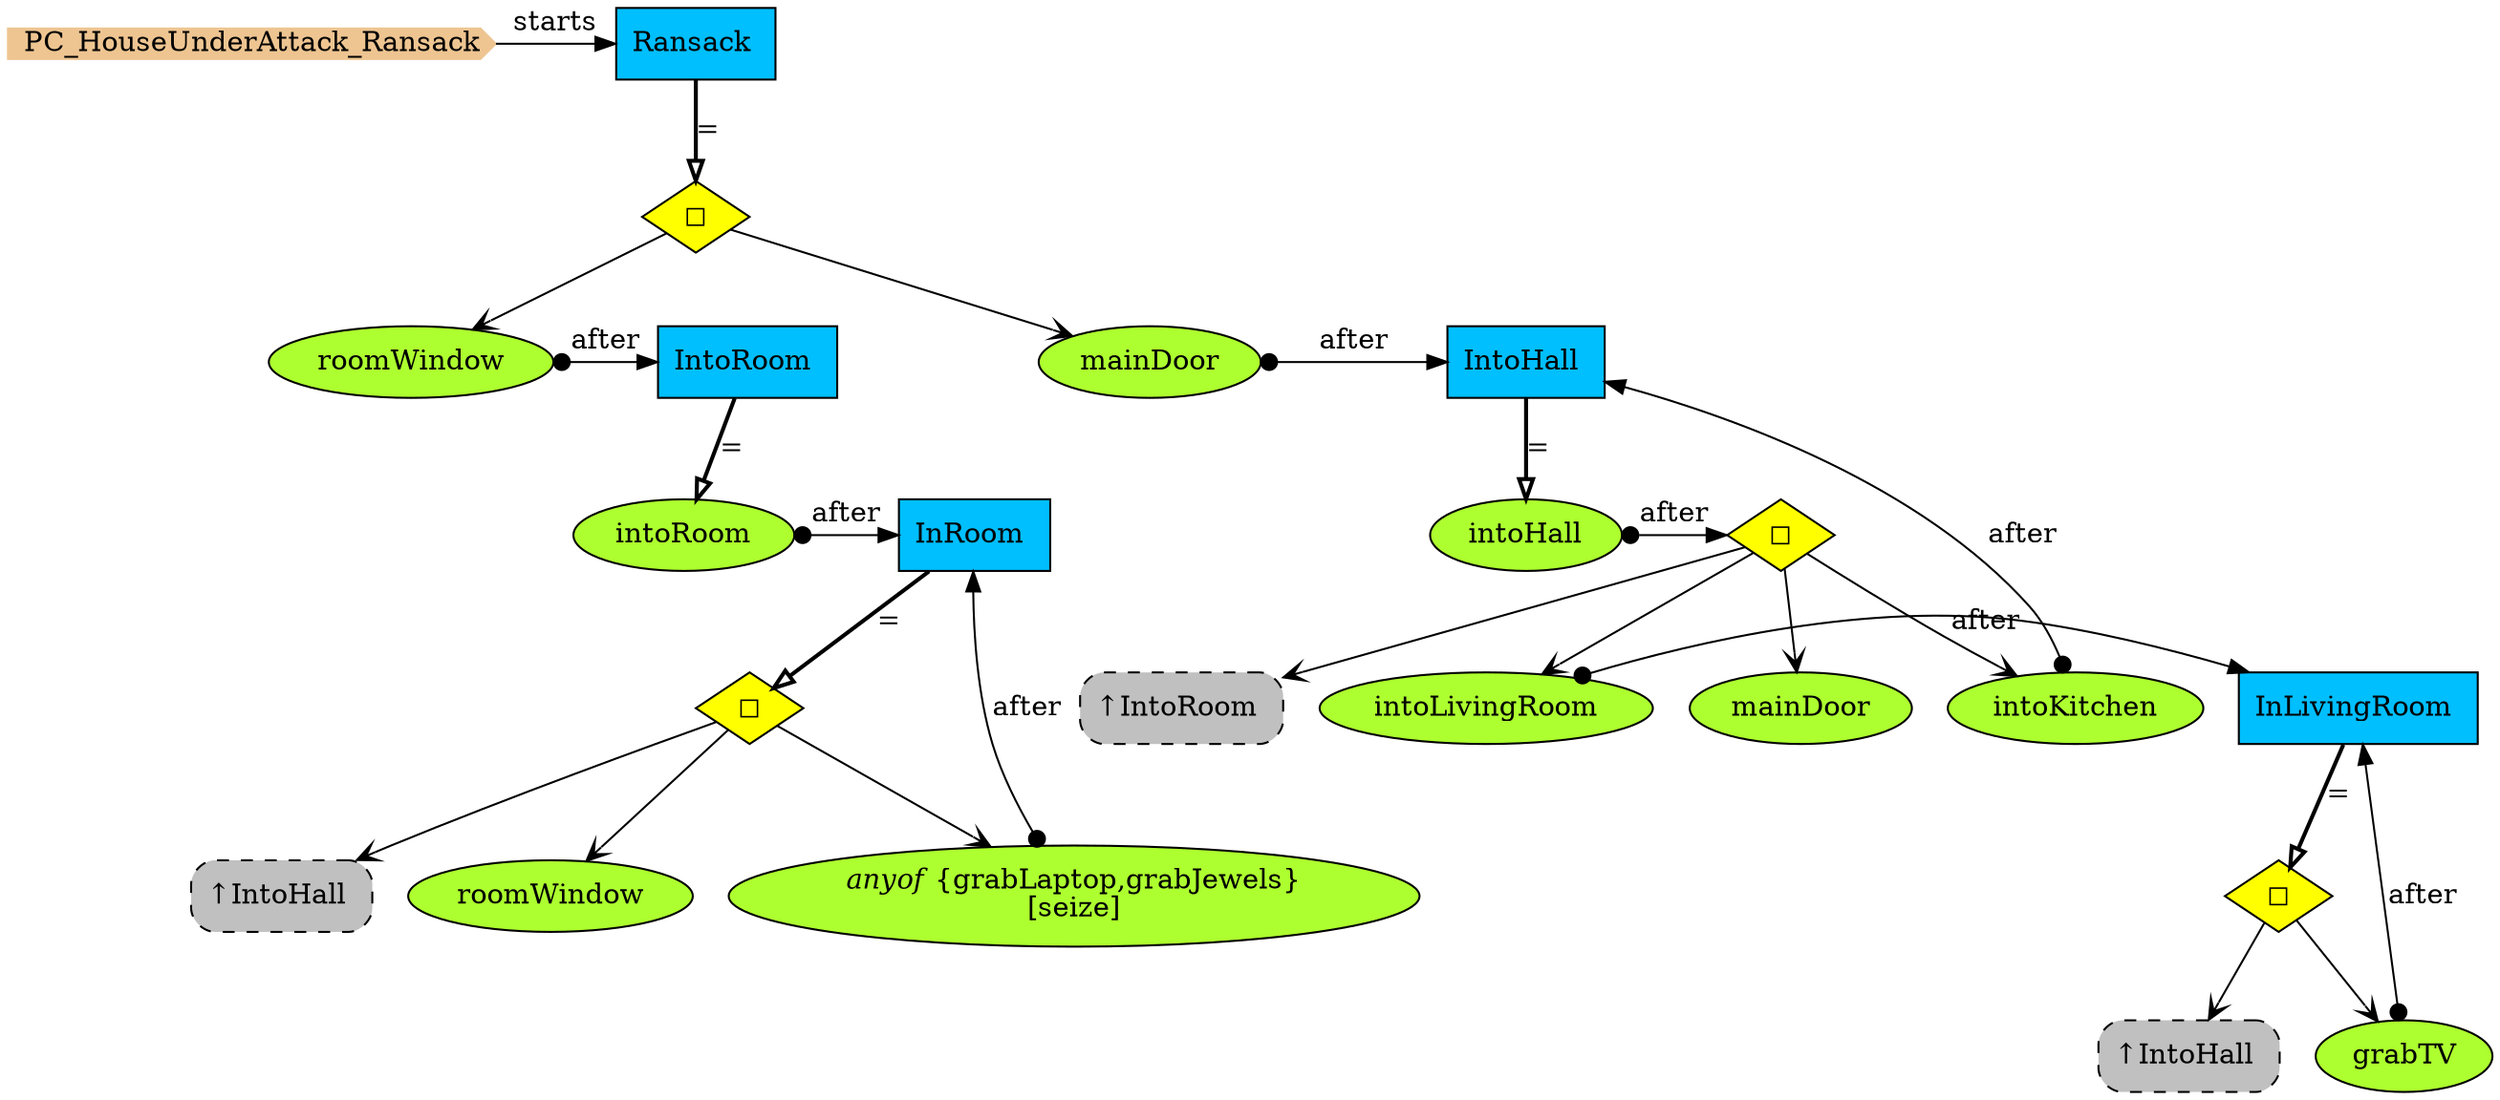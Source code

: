 digraph {
StartN_ [shape = cds,color=burlywood2,style=filled,height=.2,width=.2, label =PC_HouseUnderAttack_Ransack];
Ransack [shape=box,fillcolor=deepskyblue,style = filled,label="Ransack "];
roomWindow [shape=ellipse,fillcolor=greenyellow,style = filled,label="roomWindow"];
IntoHall [shape=box,fillcolor=deepskyblue,style = filled,label="IntoHall "];
OpInHall [shape=diamond,fillcolor=yellow,style = filled,label="◻︎"];
intoKitchen [shape=ellipse,fillcolor=greenyellow,style = filled,label="intoKitchen"];
mainDoor2 [shape=ellipse,fillcolor=greenyellow,style = filled,label="mainDoor"];
InLivingRoom [shape=box,fillcolor=deepskyblue,style = filled,label="InLivingRoom "];
grabTV [shape=ellipse,fillcolor=greenyellow,style = filled,label="grabTV"];
OpInRoom [shape=diamond,fillcolor=yellow,style = filled,label="◻︎"];
roomWindow2 [shape=ellipse,fillcolor=greenyellow,style = filled,label="roomWindow"];
RefIntoHall2 [shape=rectangle,fillcolor=gray,style="rounded,filled,dashed",label="↑IntoHall "];
seize [shape=ellipse,fillcolor=greenyellow,style = filled,label=<<I>anyof</I> {grabLaptop,grabJewels}<br/>[seize]>];
InRoom [shape=box,fillcolor=deepskyblue,style = filled,label="InRoom "];
intoRoom [shape=ellipse,fillcolor=greenyellow,style = filled,label="intoRoom"];
RefIntoHall [shape=rectangle,fillcolor=gray,style="rounded,filled,dashed",label="↑IntoHall "];
OpInLivingRoom [shape=diamond,fillcolor=yellow,style = filled,label="◻︎"];
RefIntoRoom [shape=rectangle,fillcolor=gray,style="rounded,filled,dashed",label="↑IntoRoom "];
intoLivingRoom [shape=ellipse,fillcolor=greenyellow,style = filled,label="intoLivingRoom"];
IntoRoom [shape=box,fillcolor=deepskyblue,style = filled,label="IntoRoom "];
intoHall [shape=ellipse,fillcolor=greenyellow,style = filled,label="intoHall"];
mainDoor [shape=ellipse,fillcolor=greenyellow,style = filled,label="mainDoor"];
OpInHouse [shape=diamond,fillcolor=yellow,style = filled,label="◻︎"];

{rank=same;InRoom,intoRoom}
{rank=same;OpInHall,intoHall}
{rank=same;IntoHall,mainDoor}
{rank=same;IntoRoom,roomWindow}
{rank=same;InLivingRoom,intoLivingRoom}
{rank=same;Ransack,StartN_}


OpInRoom->roomWindow2[arrowhead="open"];
intoRoom->InRoom[arrowtail=dot,dir=both,label="after"];
OpInLivingRoom->grabTV[arrowhead="open"];

intoKitchen->IntoHall[arrowtail=dot,dir=both,label="after"];
OpInHall->RefIntoRoom[arrowhead="open"];
OpInHall->intoKitchen[arrowhead="open"];
intoHall->OpInHall[arrowtail=dot,dir=both,label="after"];
mainDoor->IntoHall[arrowtail=dot,dir=both,label="after"];
OpInHouse->mainDoor[arrowhead="open"];
Ransack->OpInHouse[arrowhead="onormal",penwidth=2,label="="];
IntoHall->intoHall[arrowhead="onormal",penwidth=2,label="="];
InLivingRoom->OpInLivingRoom[arrowhead="onormal",penwidth=2,label="="];
InRoom->OpInRoom[arrowhead="onormal",penwidth=2,label="="];
IntoRoom->intoRoom[arrowhead="onormal",penwidth=2,label="="];
StartN_->Ransack[label="starts"];
OpInHouse->roomWindow[arrowhead="open"];
roomWindow->IntoRoom[arrowtail=dot,dir=both,label="after"];
OpInHall->intoLivingRoom[arrowhead="open"];

OpInHall->mainDoor2[arrowhead="open"];
intoLivingRoom->InLivingRoom[arrowtail=dot,dir=both,label="after"];
OpInLivingRoom->RefIntoHall[arrowhead="open"];
grabTV->InLivingRoom[arrowtail=dot,dir=both,label="after"];
OpInRoom->seize[arrowhead="open"];
seize->InRoom[arrowtail=dot,dir=both,label="after"];
OpInRoom->RefIntoHall2[arrowhead="open"];
}